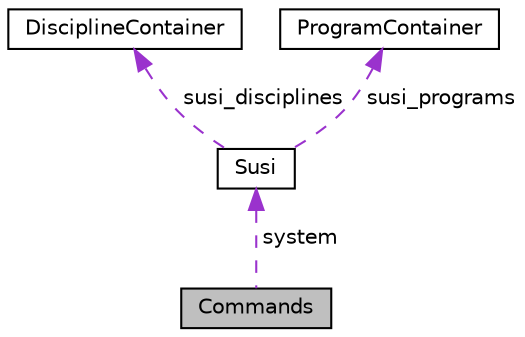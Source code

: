 digraph "Commands"
{
  edge [fontname="Helvetica",fontsize="10",labelfontname="Helvetica",labelfontsize="10"];
  node [fontname="Helvetica",fontsize="10",shape=record];
  Node1 [label="Commands",height=0.2,width=0.4,color="black", fillcolor="grey75", style="filled", fontcolor="black"];
  Node2 -> Node1 [dir="back",color="darkorchid3",fontsize="10",style="dashed",label=" system" ,fontname="Helvetica"];
  Node2 [label="Susi",height=0.2,width=0.4,color="black", fillcolor="white", style="filled",URL="$class_susi.html",tooltip="Класът описва системата СУСИ "];
  Node3 -> Node2 [dir="back",color="darkorchid3",fontsize="10",style="dashed",label=" susi_disciplines" ,fontname="Helvetica"];
  Node3 [label="DisciplineContainer",height=0.2,width=0.4,color="black", fillcolor="white", style="filled",URL="$class_discipline_container.html",tooltip="Класът представлява контейнер за Discipline. "];
  Node4 -> Node2 [dir="back",color="darkorchid3",fontsize="10",style="dashed",label=" susi_programs" ,fontname="Helvetica"];
  Node4 [label="ProgramContainer",height=0.2,width=0.4,color="black", fillcolor="white", style="filled",URL="$class_program_container.html",tooltip="Класът представлява контейнер за Program. "];
}
